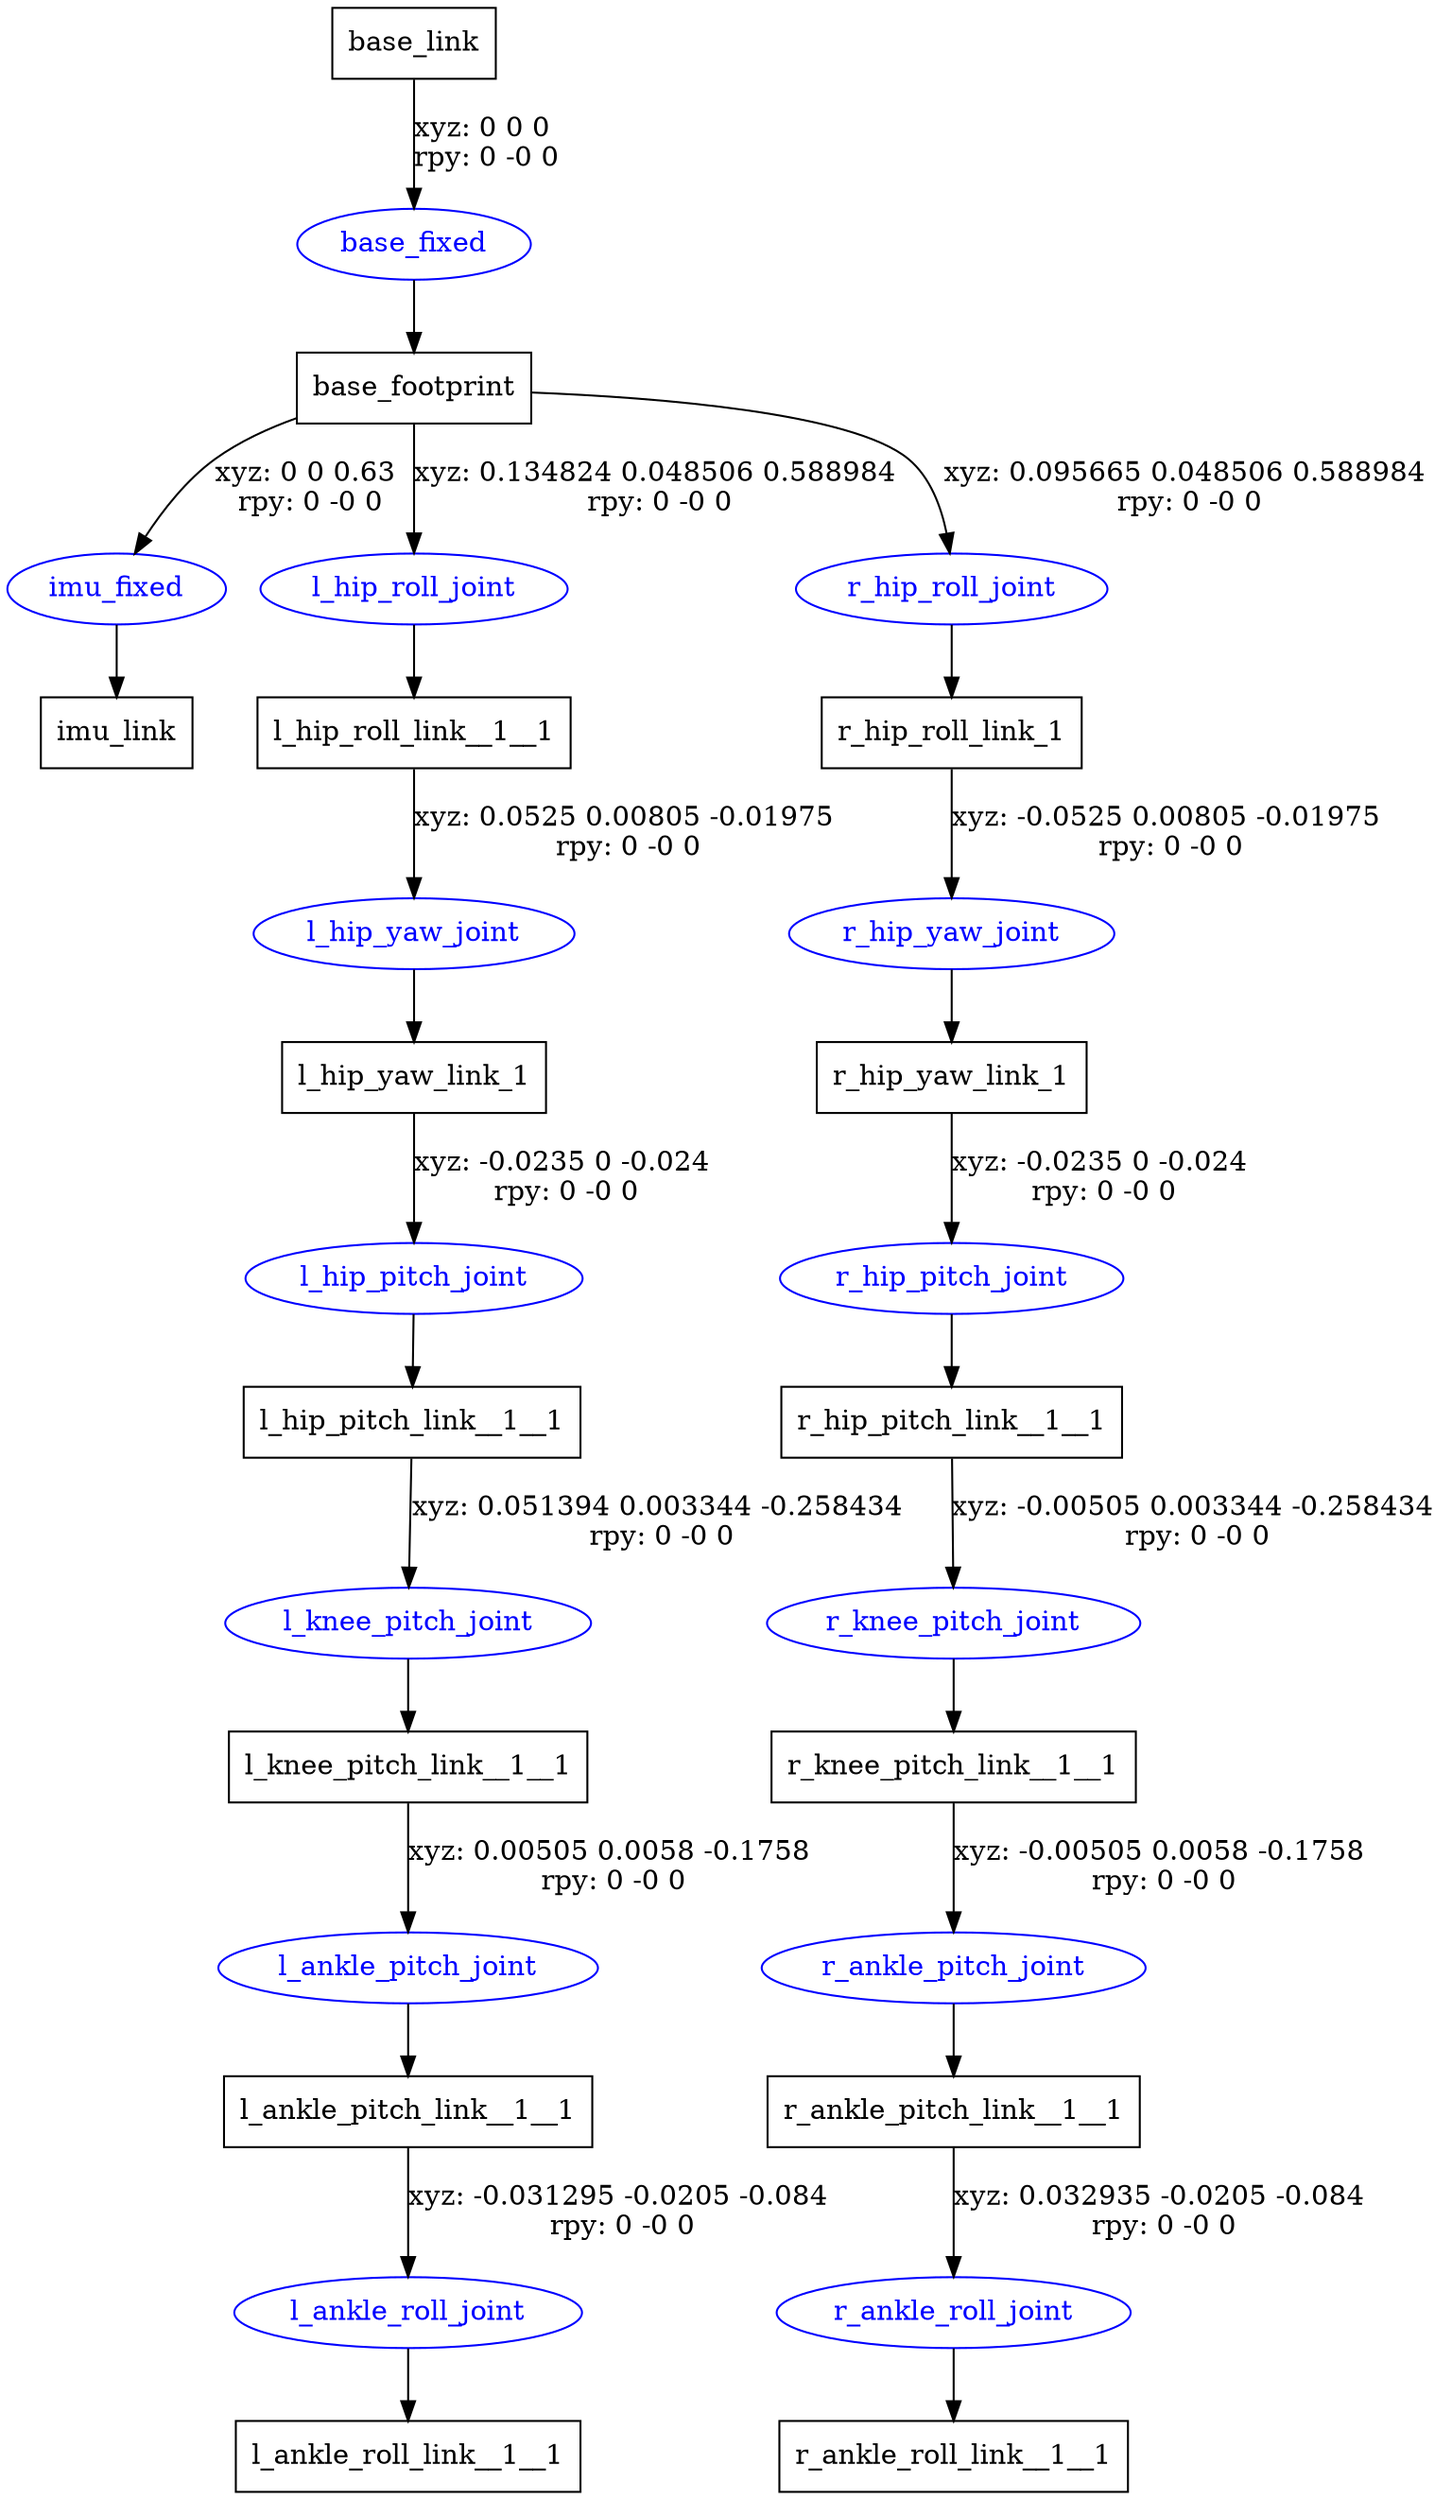 digraph G {
node [shape=box];
"base_link" [label="base_link"];
"base_footprint" [label="base_footprint"];
"imu_link" [label="imu_link"];
"l_hip_roll_link__1__1" [label="l_hip_roll_link__1__1"];
"l_hip_yaw_link_1" [label="l_hip_yaw_link_1"];
"l_hip_pitch_link__1__1" [label="l_hip_pitch_link__1__1"];
"l_knee_pitch_link__1__1" [label="l_knee_pitch_link__1__1"];
"l_ankle_pitch_link__1__1" [label="l_ankle_pitch_link__1__1"];
"l_ankle_roll_link__1__1" [label="l_ankle_roll_link__1__1"];
"r_hip_roll_link_1" [label="r_hip_roll_link_1"];
"r_hip_yaw_link_1" [label="r_hip_yaw_link_1"];
"r_hip_pitch_link__1__1" [label="r_hip_pitch_link__1__1"];
"r_knee_pitch_link__1__1" [label="r_knee_pitch_link__1__1"];
"r_ankle_pitch_link__1__1" [label="r_ankle_pitch_link__1__1"];
"r_ankle_roll_link__1__1" [label="r_ankle_roll_link__1__1"];
node [shape=ellipse, color=blue, fontcolor=blue];
"base_link" -> "base_fixed" [label="xyz: 0 0 0 \nrpy: 0 -0 0"]
"base_fixed" -> "base_footprint"
"base_footprint" -> "imu_fixed" [label="xyz: 0 0 0.63 \nrpy: 0 -0 0"]
"imu_fixed" -> "imu_link"
"base_footprint" -> "l_hip_roll_joint" [label="xyz: 0.134824 0.048506 0.588984 \nrpy: 0 -0 0"]
"l_hip_roll_joint" -> "l_hip_roll_link__1__1"
"l_hip_roll_link__1__1" -> "l_hip_yaw_joint" [label="xyz: 0.0525 0.00805 -0.01975 \nrpy: 0 -0 0"]
"l_hip_yaw_joint" -> "l_hip_yaw_link_1"
"l_hip_yaw_link_1" -> "l_hip_pitch_joint" [label="xyz: -0.0235 0 -0.024 \nrpy: 0 -0 0"]
"l_hip_pitch_joint" -> "l_hip_pitch_link__1__1"
"l_hip_pitch_link__1__1" -> "l_knee_pitch_joint" [label="xyz: 0.051394 0.003344 -0.258434 \nrpy: 0 -0 0"]
"l_knee_pitch_joint" -> "l_knee_pitch_link__1__1"
"l_knee_pitch_link__1__1" -> "l_ankle_pitch_joint" [label="xyz: 0.00505 0.0058 -0.1758 \nrpy: 0 -0 0"]
"l_ankle_pitch_joint" -> "l_ankle_pitch_link__1__1"
"l_ankle_pitch_link__1__1" -> "l_ankle_roll_joint" [label="xyz: -0.031295 -0.0205 -0.084 \nrpy: 0 -0 0"]
"l_ankle_roll_joint" -> "l_ankle_roll_link__1__1"
"base_footprint" -> "r_hip_roll_joint" [label="xyz: 0.095665 0.048506 0.588984 \nrpy: 0 -0 0"]
"r_hip_roll_joint" -> "r_hip_roll_link_1"
"r_hip_roll_link_1" -> "r_hip_yaw_joint" [label="xyz: -0.0525 0.00805 -0.01975 \nrpy: 0 -0 0"]
"r_hip_yaw_joint" -> "r_hip_yaw_link_1"
"r_hip_yaw_link_1" -> "r_hip_pitch_joint" [label="xyz: -0.0235 0 -0.024 \nrpy: 0 -0 0"]
"r_hip_pitch_joint" -> "r_hip_pitch_link__1__1"
"r_hip_pitch_link__1__1" -> "r_knee_pitch_joint" [label="xyz: -0.00505 0.003344 -0.258434 \nrpy: 0 -0 0"]
"r_knee_pitch_joint" -> "r_knee_pitch_link__1__1"
"r_knee_pitch_link__1__1" -> "r_ankle_pitch_joint" [label="xyz: -0.00505 0.0058 -0.1758 \nrpy: 0 -0 0"]
"r_ankle_pitch_joint" -> "r_ankle_pitch_link__1__1"
"r_ankle_pitch_link__1__1" -> "r_ankle_roll_joint" [label="xyz: 0.032935 -0.0205 -0.084 \nrpy: 0 -0 0"]
"r_ankle_roll_joint" -> "r_ankle_roll_link__1__1"
}
